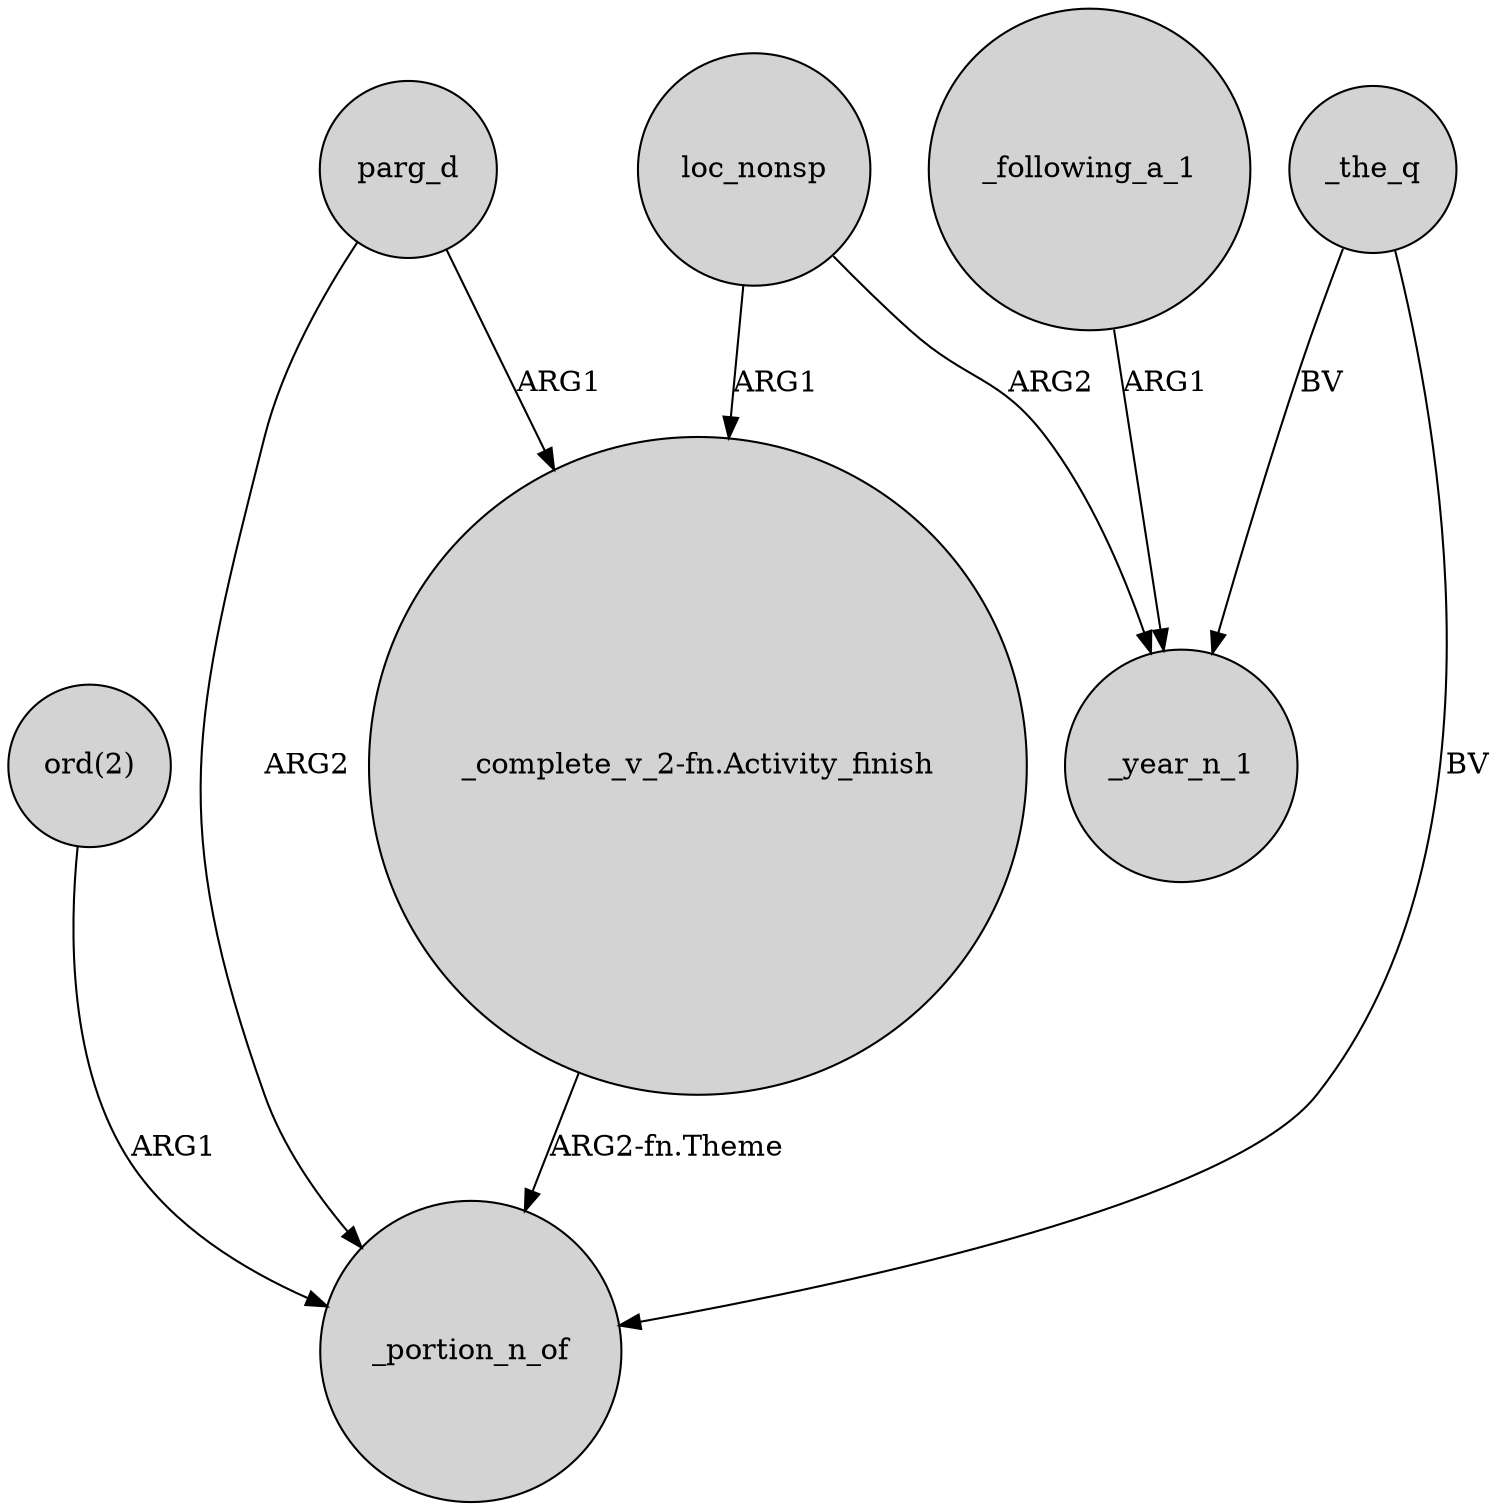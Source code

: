 digraph {
	node [shape=circle style=filled]
	"ord(2)" -> _portion_n_of [label=ARG1]
	loc_nonsp -> "_complete_v_2-fn.Activity_finish" [label=ARG1]
	_following_a_1 -> _year_n_1 [label=ARG1]
	parg_d -> _portion_n_of [label=ARG2]
	_the_q -> _portion_n_of [label=BV]
	loc_nonsp -> _year_n_1 [label=ARG2]
	"_complete_v_2-fn.Activity_finish" -> _portion_n_of [label="ARG2-fn.Theme"]
	parg_d -> "_complete_v_2-fn.Activity_finish" [label=ARG1]
	_the_q -> _year_n_1 [label=BV]
}
